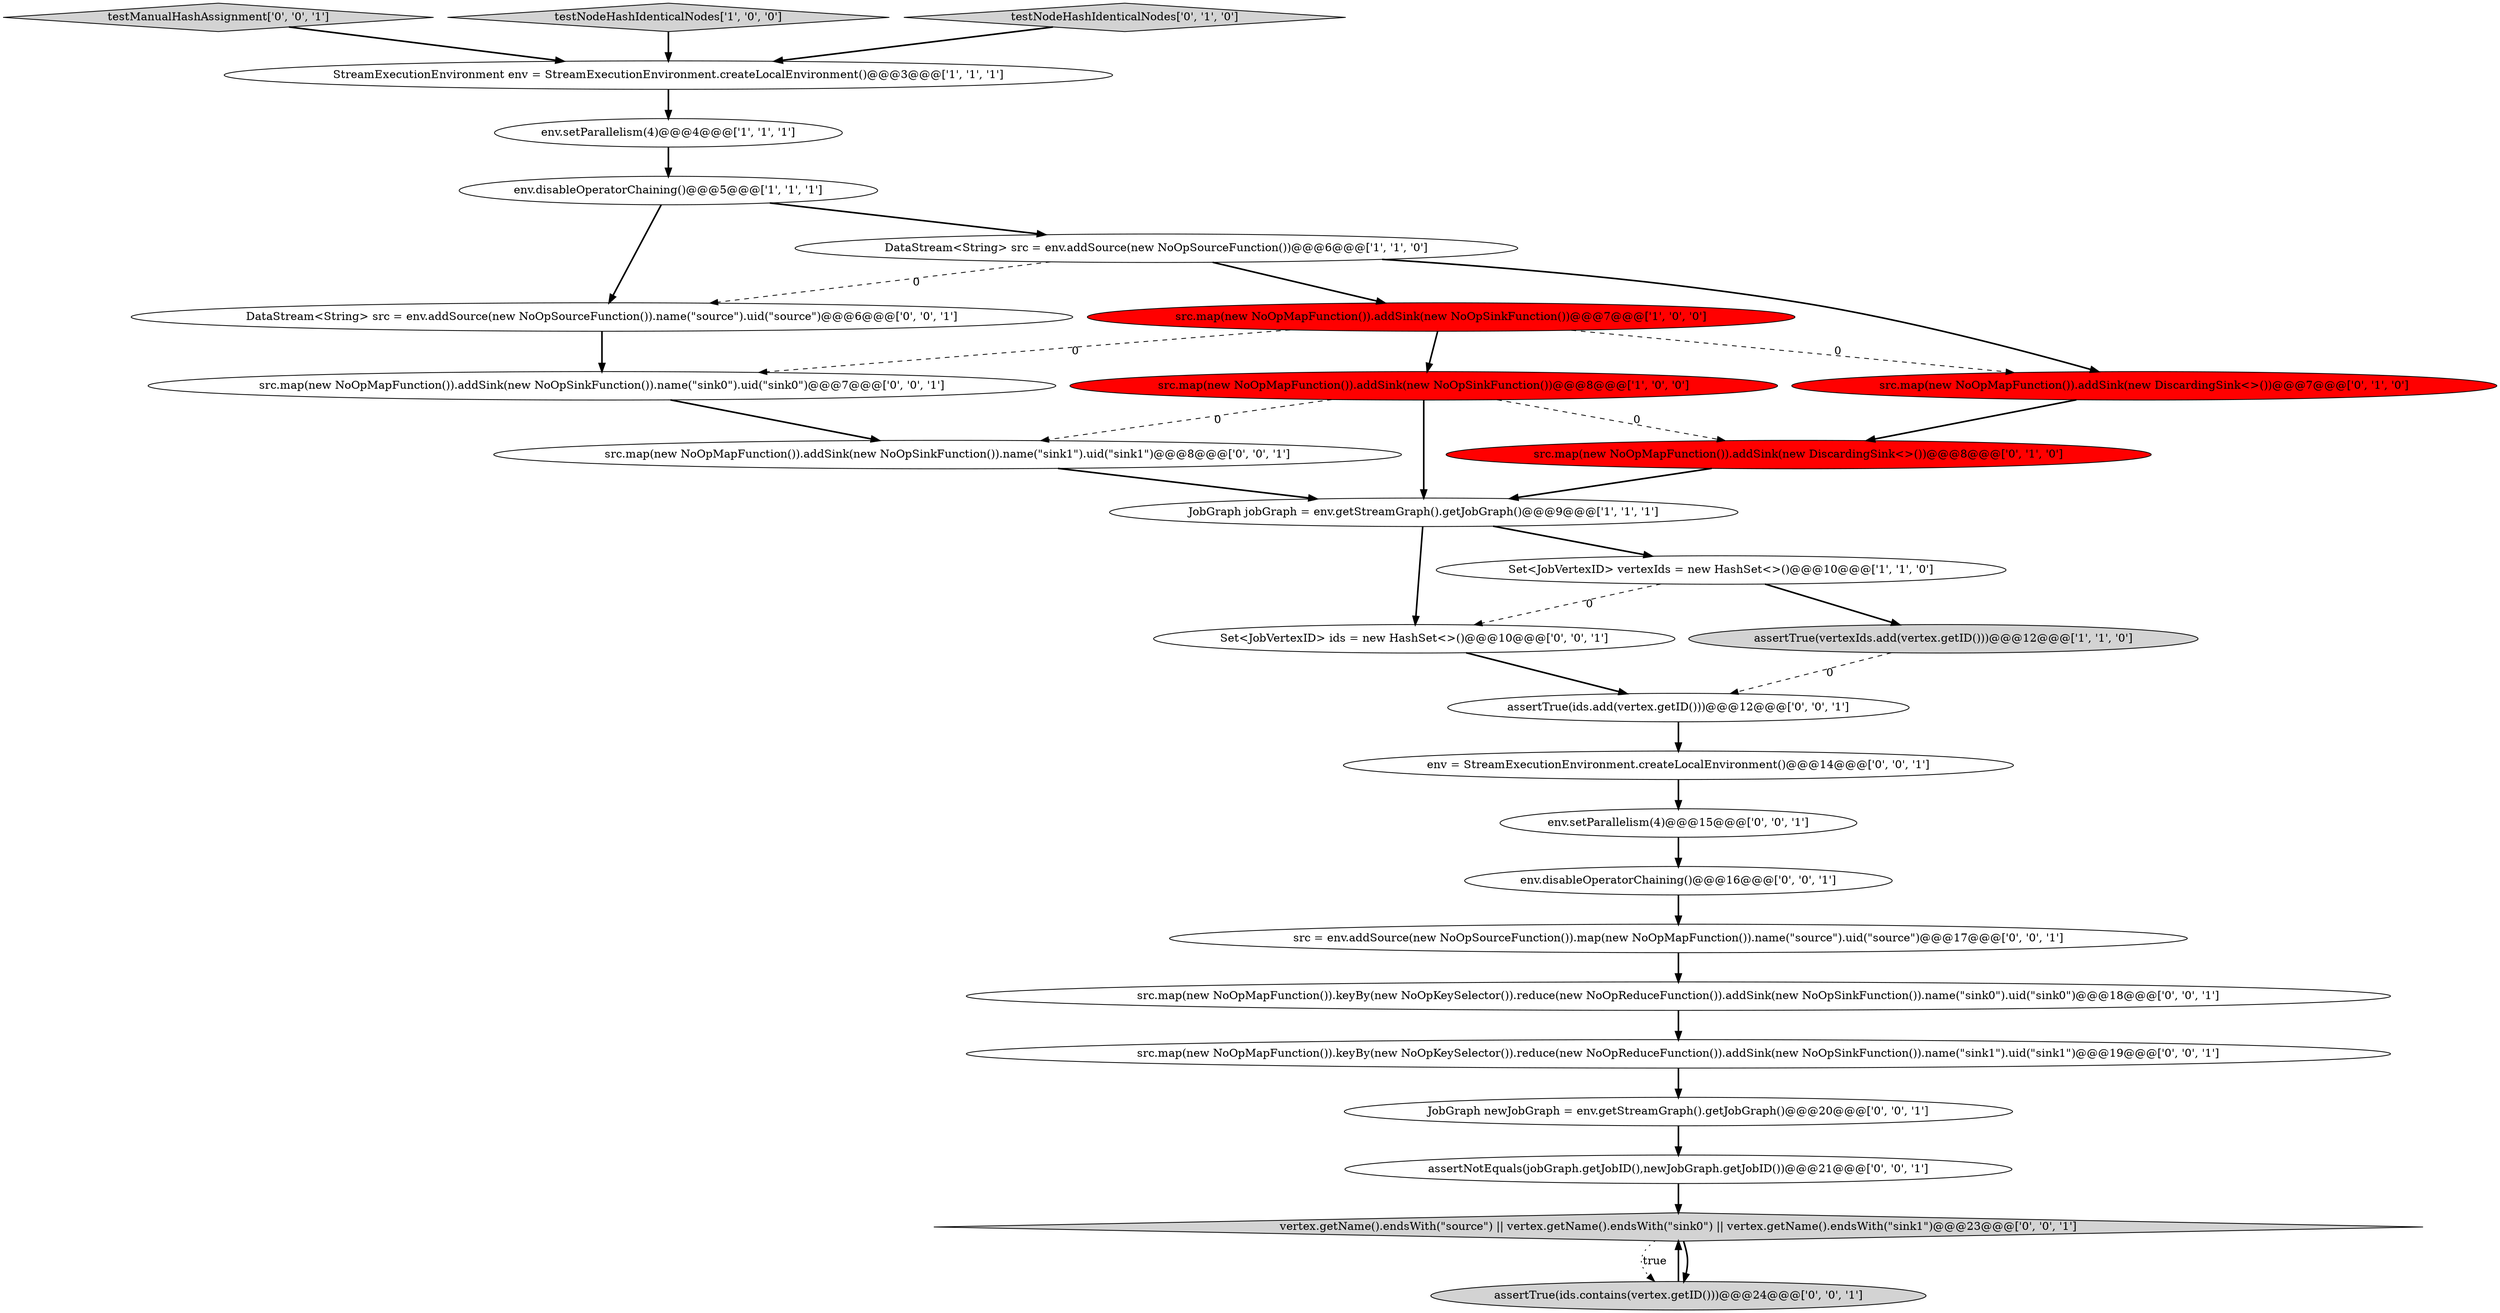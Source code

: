 digraph {
14 [style = filled, label = "DataStream<String> src = env.addSource(new NoOpSourceFunction()).name(\"source\").uid(\"source\")@@@6@@@['0', '0', '1']", fillcolor = white, shape = ellipse image = "AAA0AAABBB3BBB"];
5 [style = filled, label = "StreamExecutionEnvironment env = StreamExecutionEnvironment.createLocalEnvironment()@@@3@@@['1', '1', '1']", fillcolor = white, shape = ellipse image = "AAA0AAABBB1BBB"];
6 [style = filled, label = "env.setParallelism(4)@@@4@@@['1', '1', '1']", fillcolor = white, shape = ellipse image = "AAA0AAABBB1BBB"];
21 [style = filled, label = "src = env.addSource(new NoOpSourceFunction()).map(new NoOpMapFunction()).name(\"source\").uid(\"source\")@@@17@@@['0', '0', '1']", fillcolor = white, shape = ellipse image = "AAA0AAABBB3BBB"];
26 [style = filled, label = "assertTrue(ids.contains(vertex.getID()))@@@24@@@['0', '0', '1']", fillcolor = lightgray, shape = ellipse image = "AAA0AAABBB3BBB"];
1 [style = filled, label = "DataStream<String> src = env.addSource(new NoOpSourceFunction())@@@6@@@['1', '1', '0']", fillcolor = white, shape = ellipse image = "AAA0AAABBB1BBB"];
27 [style = filled, label = "src.map(new NoOpMapFunction()).addSink(new NoOpSinkFunction()).name(\"sink0\").uid(\"sink0\")@@@7@@@['0', '0', '1']", fillcolor = white, shape = ellipse image = "AAA0AAABBB3BBB"];
23 [style = filled, label = "env.disableOperatorChaining()@@@16@@@['0', '0', '1']", fillcolor = white, shape = ellipse image = "AAA0AAABBB3BBB"];
19 [style = filled, label = "src.map(new NoOpMapFunction()).keyBy(new NoOpKeySelector()).reduce(new NoOpReduceFunction()).addSink(new NoOpSinkFunction()).name(\"sink0\").uid(\"sink0\")@@@18@@@['0', '0', '1']", fillcolor = white, shape = ellipse image = "AAA0AAABBB3BBB"];
8 [style = filled, label = "src.map(new NoOpMapFunction()).addSink(new NoOpSinkFunction())@@@7@@@['1', '0', '0']", fillcolor = red, shape = ellipse image = "AAA1AAABBB1BBB"];
2 [style = filled, label = "env.disableOperatorChaining()@@@5@@@['1', '1', '1']", fillcolor = white, shape = ellipse image = "AAA0AAABBB1BBB"];
24 [style = filled, label = "src.map(new NoOpMapFunction()).keyBy(new NoOpKeySelector()).reduce(new NoOpReduceFunction()).addSink(new NoOpSinkFunction()).name(\"sink1\").uid(\"sink1\")@@@19@@@['0', '0', '1']", fillcolor = white, shape = ellipse image = "AAA0AAABBB3BBB"];
22 [style = filled, label = "testManualHashAssignment['0', '0', '1']", fillcolor = lightgray, shape = diamond image = "AAA0AAABBB3BBB"];
9 [style = filled, label = "JobGraph jobGraph = env.getStreamGraph().getJobGraph()@@@9@@@['1', '1', '1']", fillcolor = white, shape = ellipse image = "AAA0AAABBB1BBB"];
25 [style = filled, label = "Set<JobVertexID> ids = new HashSet<>()@@@10@@@['0', '0', '1']", fillcolor = white, shape = ellipse image = "AAA0AAABBB3BBB"];
0 [style = filled, label = "src.map(new NoOpMapFunction()).addSink(new NoOpSinkFunction())@@@8@@@['1', '0', '0']", fillcolor = red, shape = ellipse image = "AAA1AAABBB1BBB"];
18 [style = filled, label = "env.setParallelism(4)@@@15@@@['0', '0', '1']", fillcolor = white, shape = ellipse image = "AAA0AAABBB3BBB"];
13 [style = filled, label = "JobGraph newJobGraph = env.getStreamGraph().getJobGraph()@@@20@@@['0', '0', '1']", fillcolor = white, shape = ellipse image = "AAA0AAABBB3BBB"];
12 [style = filled, label = "src.map(new NoOpMapFunction()).addSink(new DiscardingSink<>())@@@7@@@['0', '1', '0']", fillcolor = red, shape = ellipse image = "AAA1AAABBB2BBB"];
7 [style = filled, label = "testNodeHashIdenticalNodes['1', '0', '0']", fillcolor = lightgray, shape = diamond image = "AAA0AAABBB1BBB"];
10 [style = filled, label = "testNodeHashIdenticalNodes['0', '1', '0']", fillcolor = lightgray, shape = diamond image = "AAA0AAABBB2BBB"];
11 [style = filled, label = "src.map(new NoOpMapFunction()).addSink(new DiscardingSink<>())@@@8@@@['0', '1', '0']", fillcolor = red, shape = ellipse image = "AAA1AAABBB2BBB"];
20 [style = filled, label = "env = StreamExecutionEnvironment.createLocalEnvironment()@@@14@@@['0', '0', '1']", fillcolor = white, shape = ellipse image = "AAA0AAABBB3BBB"];
17 [style = filled, label = "src.map(new NoOpMapFunction()).addSink(new NoOpSinkFunction()).name(\"sink1\").uid(\"sink1\")@@@8@@@['0', '0', '1']", fillcolor = white, shape = ellipse image = "AAA0AAABBB3BBB"];
3 [style = filled, label = "assertTrue(vertexIds.add(vertex.getID()))@@@12@@@['1', '1', '0']", fillcolor = lightgray, shape = ellipse image = "AAA0AAABBB1BBB"];
28 [style = filled, label = "assertNotEquals(jobGraph.getJobID(),newJobGraph.getJobID())@@@21@@@['0', '0', '1']", fillcolor = white, shape = ellipse image = "AAA0AAABBB3BBB"];
15 [style = filled, label = "assertTrue(ids.add(vertex.getID()))@@@12@@@['0', '0', '1']", fillcolor = white, shape = ellipse image = "AAA0AAABBB3BBB"];
4 [style = filled, label = "Set<JobVertexID> vertexIds = new HashSet<>()@@@10@@@['1', '1', '0']", fillcolor = white, shape = ellipse image = "AAA0AAABBB1BBB"];
16 [style = filled, label = "vertex.getName().endsWith(\"source\") || vertex.getName().endsWith(\"sink0\") || vertex.getName().endsWith(\"sink1\")@@@23@@@['0', '0', '1']", fillcolor = lightgray, shape = diamond image = "AAA0AAABBB3BBB"];
4->3 [style = bold, label=""];
0->9 [style = bold, label=""];
1->8 [style = bold, label=""];
18->23 [style = bold, label=""];
21->19 [style = bold, label=""];
1->14 [style = dashed, label="0"];
2->1 [style = bold, label=""];
17->9 [style = bold, label=""];
9->4 [style = bold, label=""];
12->11 [style = bold, label=""];
16->26 [style = bold, label=""];
8->12 [style = dashed, label="0"];
0->11 [style = dashed, label="0"];
11->9 [style = bold, label=""];
28->16 [style = bold, label=""];
0->17 [style = dashed, label="0"];
22->5 [style = bold, label=""];
19->24 [style = bold, label=""];
6->2 [style = bold, label=""];
16->26 [style = dotted, label="true"];
8->0 [style = bold, label=""];
20->18 [style = bold, label=""];
4->25 [style = dashed, label="0"];
26->16 [style = bold, label=""];
7->5 [style = bold, label=""];
10->5 [style = bold, label=""];
5->6 [style = bold, label=""];
23->21 [style = bold, label=""];
15->20 [style = bold, label=""];
9->25 [style = bold, label=""];
2->14 [style = bold, label=""];
27->17 [style = bold, label=""];
1->12 [style = bold, label=""];
25->15 [style = bold, label=""];
3->15 [style = dashed, label="0"];
8->27 [style = dashed, label="0"];
14->27 [style = bold, label=""];
13->28 [style = bold, label=""];
24->13 [style = bold, label=""];
}
